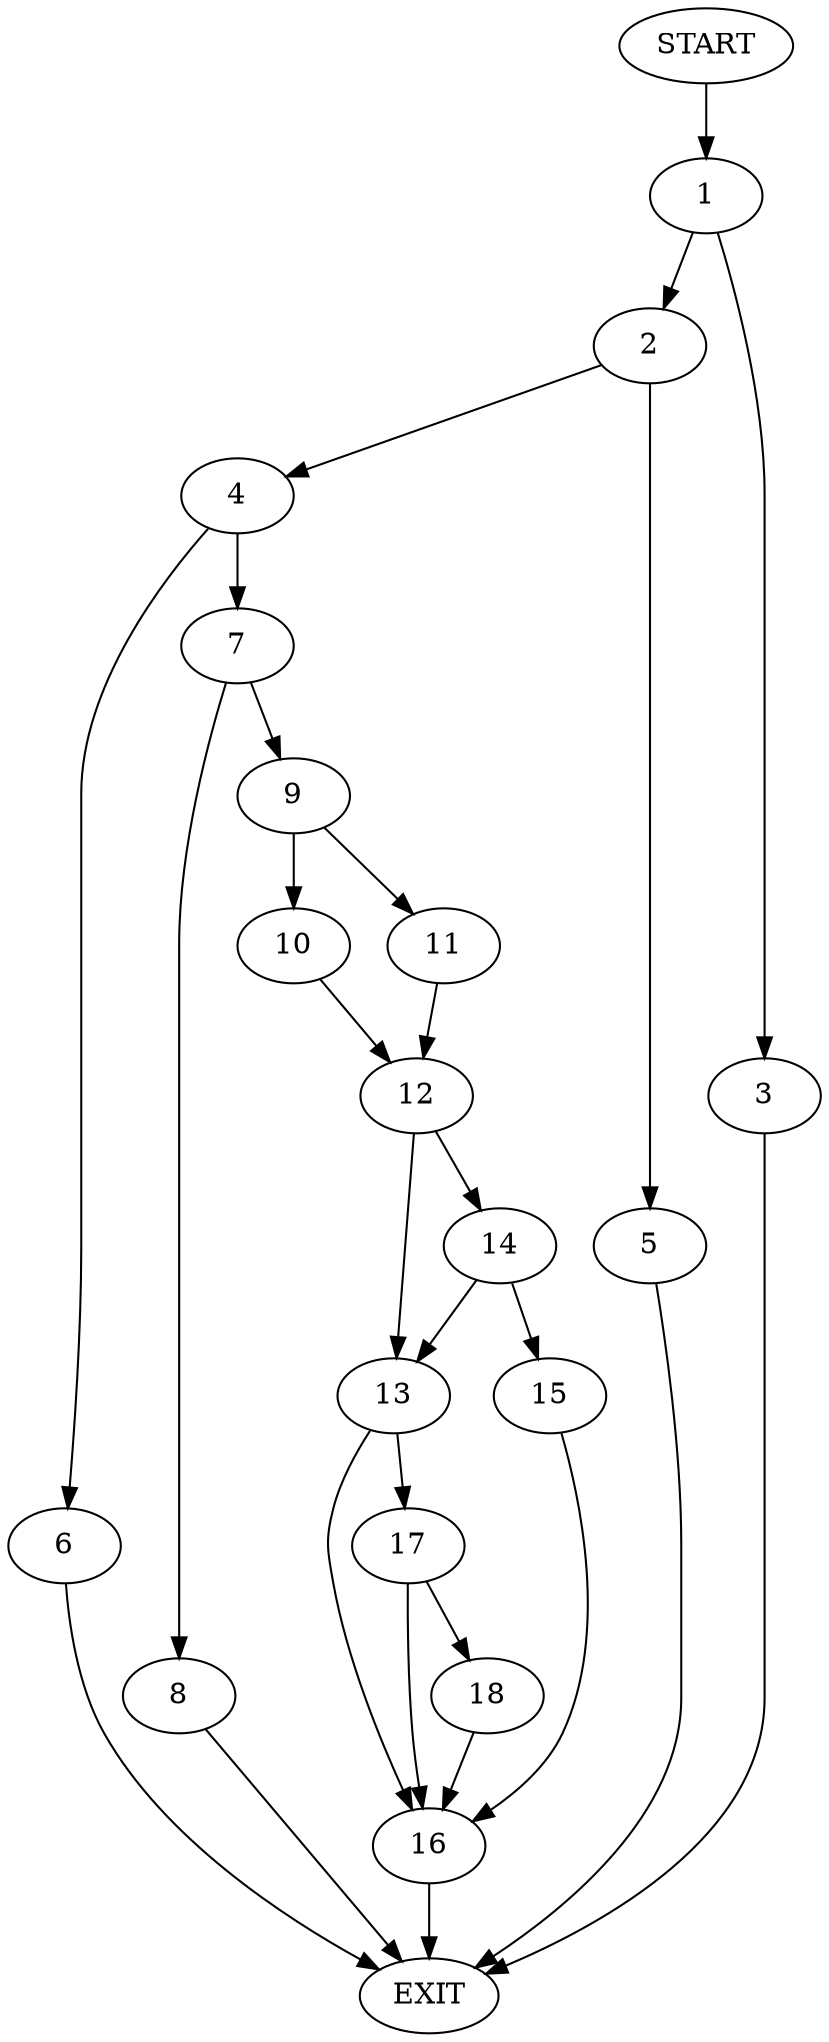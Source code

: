 digraph {
0 [label="START"]
19 [label="EXIT"]
0 -> 1
1 -> 2
1 -> 3
2 -> 4
2 -> 5
3 -> 19
4 -> 6
4 -> 7
5 -> 19
6 -> 19
7 -> 8
7 -> 9
9 -> 10
9 -> 11
8 -> 19
11 -> 12
10 -> 12
12 -> 13
12 -> 14
14 -> 13
14 -> 15
13 -> 16
13 -> 17
15 -> 16
16 -> 19
17 -> 16
17 -> 18
18 -> 16
}

